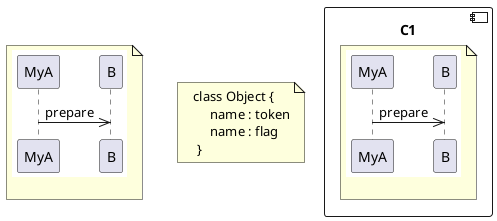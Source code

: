 {
  "sha1": "gds8t1q7hjjzt0hnz3u0idgtv7yuadw",
  "insertion": {
    "when": "2024-06-01T09:03:07.655Z",
    "url": "https://forum.plantuml.net/10128/diagram-in-a-note-function",
    "user": "plantuml@gmail.com"
  }
}
@startuml
'!definelong OBJ { class Object {
' name : token
' name : flag
' }
'}
'!enddefinelong
!unquoted procedure OBJ() 
   class Object {
        name : token
        name : flag
    }
!endprocedure
component "C1" as C1 {
        note "{{\nparticipant MyA as A\nA->>B: prepare\n}}\n" as detailsNote1  
   }
note "{{\nparticipant MyA as A\nA->>B: prepare\n}}\n" as detailsNote2  
note "%retrieve_procedure('OBJ')" as detailsNote4
@enduml

